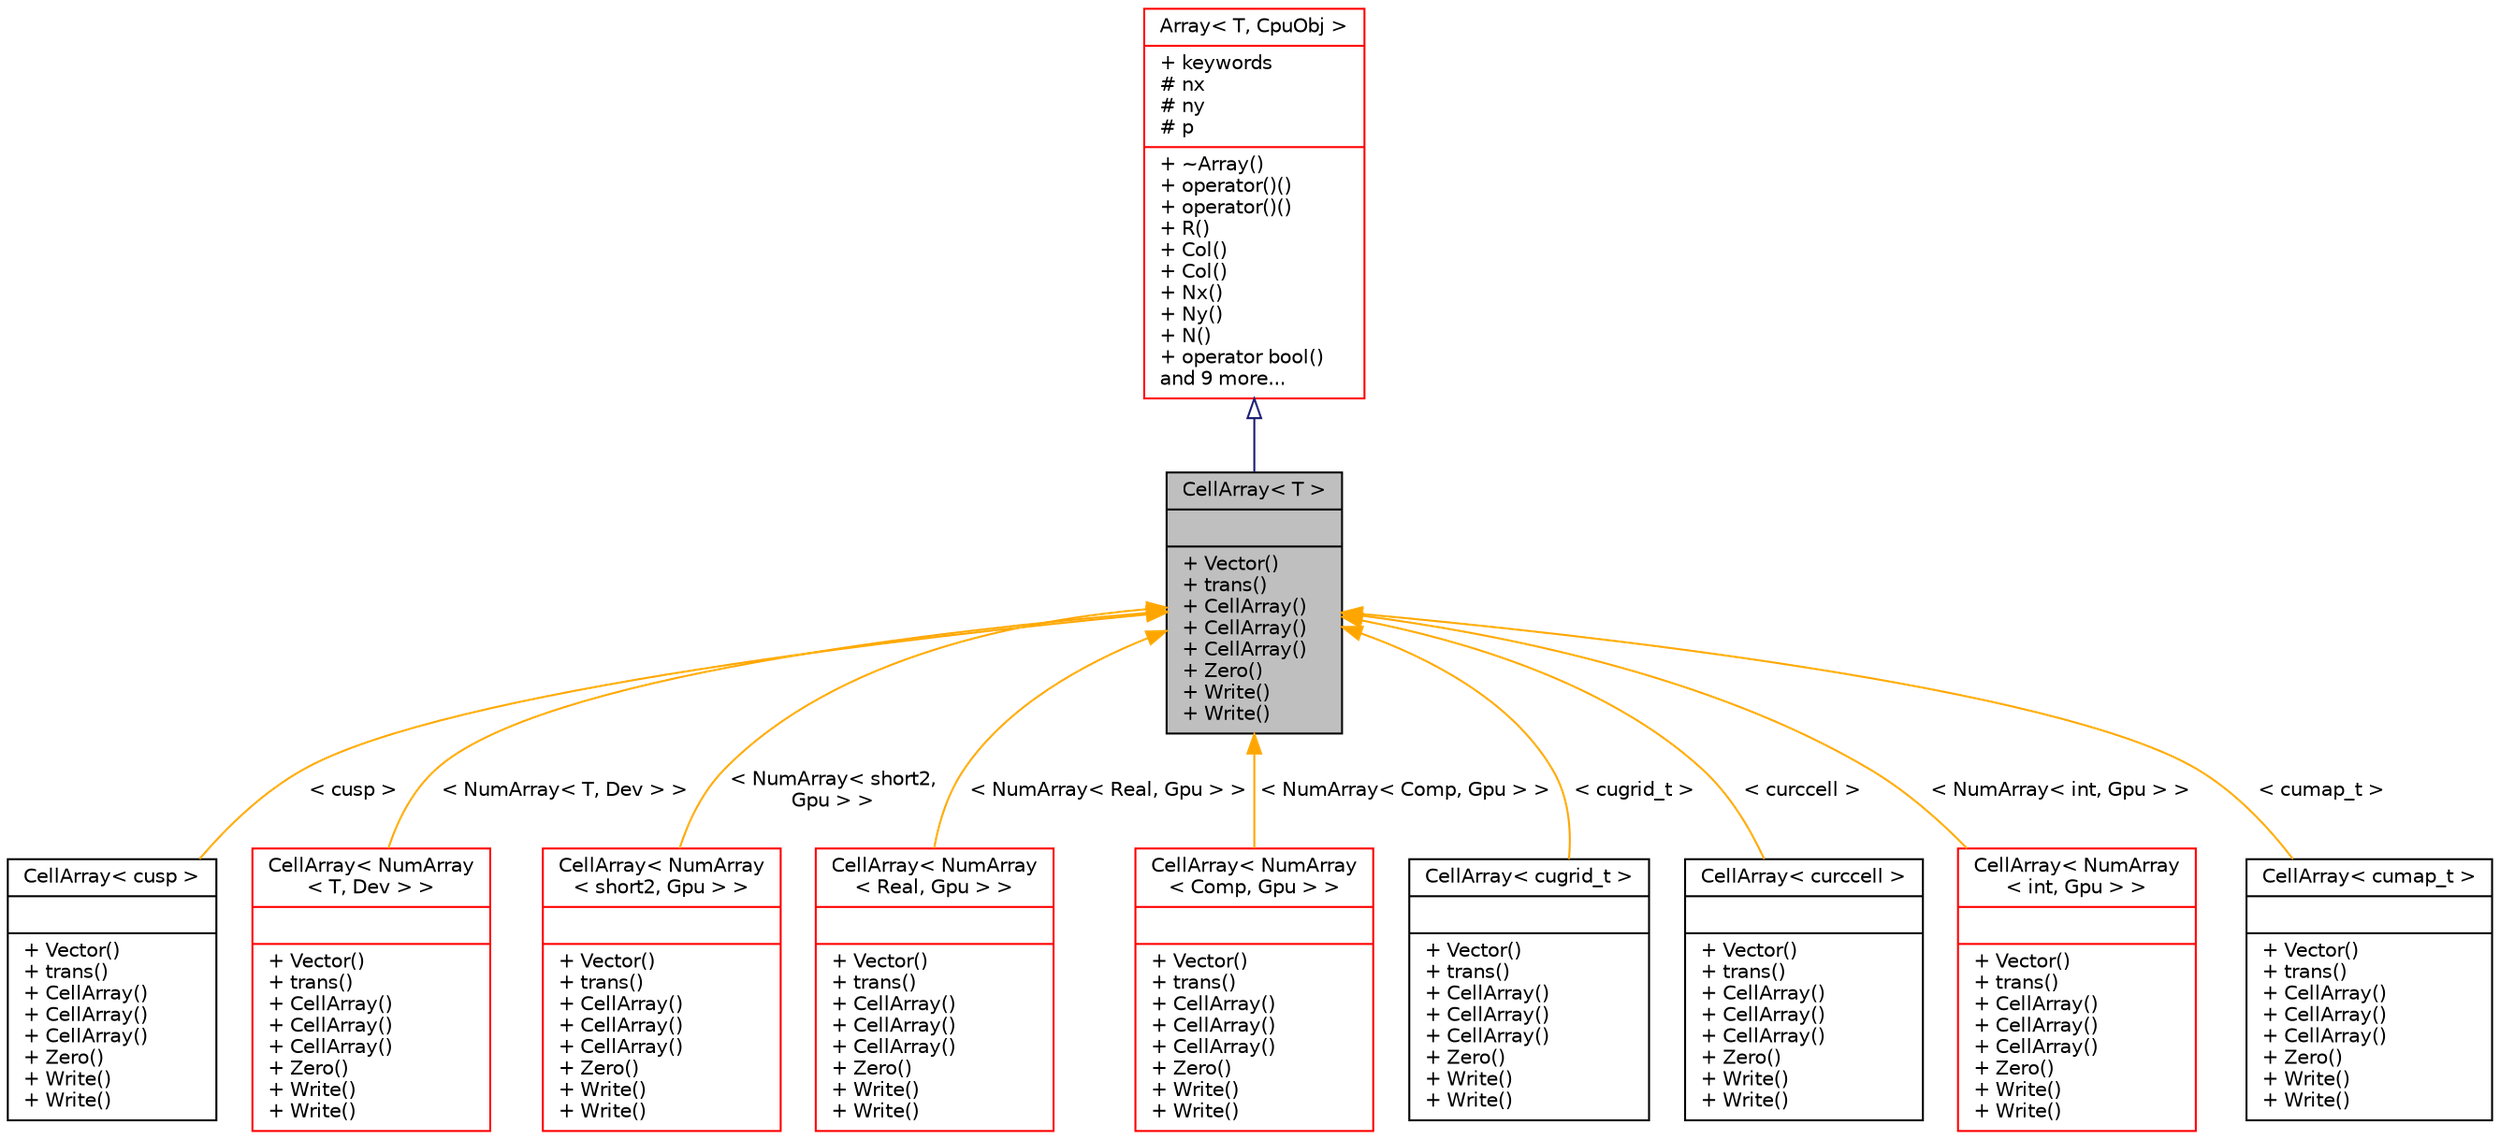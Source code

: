 digraph "CellArray&lt; T &gt;"
{
 // INTERACTIVE_SVG=YES
  bgcolor="transparent";
  edge [fontname="Helvetica",fontsize="10",labelfontname="Helvetica",labelfontsize="10"];
  node [fontname="Helvetica",fontsize="10",shape=record];
  Node0 [label="{CellArray\< T \>\n||+ Vector()\l+ trans()\l+ CellArray()\l+ CellArray()\l+ CellArray()\l+ Zero()\l+ Write()\l+ Write()\l}",height=0.2,width=0.4,color="black", fillcolor="grey75", style="filled", fontcolor="black"];
  Node1 -> Node0 [dir="back",color="midnightblue",fontsize="10",style="solid",arrowtail="onormal",fontname="Helvetica"];
  Node1 [label="{Array\< T, CpuObj \>\n|+ keywords\l# nx\l# ny\l# p\l|+ ~Array()\l+ operator()()\l+ operator()()\l+ R()\l+ Col()\l+ Col()\l+ Nx()\l+ Ny()\l+ N()\l+ operator bool()\land 9 more...\l}",height=0.2,width=0.4,color="red",URL="$d5/d21/class_array.html"];
  Node0 -> Node5 [dir="back",color="orange",fontsize="10",style="solid",label=" \< cusp \>" ,fontname="Helvetica"];
  Node5 [label="{CellArray\< cusp \>\n||+ Vector()\l+ trans()\l+ CellArray()\l+ CellArray()\l+ CellArray()\l+ Zero()\l+ Write()\l+ Write()\l}",height=0.2,width=0.4,color="black",URL="$d1/d12/class_cell_array.html"];
  Node0 -> Node6 [dir="back",color="orange",fontsize="10",style="solid",label=" \< NumArray\< T, Dev \> \>" ,fontname="Helvetica"];
  Node6 [label="{CellArray\< NumArray\l\< T, Dev \> \>\n||+ Vector()\l+ trans()\l+ CellArray()\l+ CellArray()\l+ CellArray()\l+ Zero()\l+ Write()\l+ Write()\l}",height=0.2,width=0.4,color="red",URL="$d1/d12/class_cell_array.html"];
  Node0 -> Node12 [dir="back",color="orange",fontsize="10",style="solid",label=" \< NumArray\< short2,\l Gpu \> \>" ,fontname="Helvetica"];
  Node12 [label="{CellArray\< NumArray\l\< short2, Gpu \> \>\n||+ Vector()\l+ trans()\l+ CellArray()\l+ CellArray()\l+ CellArray()\l+ Zero()\l+ Write()\l+ Write()\l}",height=0.2,width=0.4,color="red",URL="$d1/d12/class_cell_array.html"];
  Node0 -> Node13 [dir="back",color="orange",fontsize="10",style="solid",label=" \< NumArray\< Real, Gpu \> \>" ,fontname="Helvetica"];
  Node13 [label="{CellArray\< NumArray\l\< Real, Gpu \> \>\n||+ Vector()\l+ trans()\l+ CellArray()\l+ CellArray()\l+ CellArray()\l+ Zero()\l+ Write()\l+ Write()\l}",height=0.2,width=0.4,color="red",URL="$d1/d12/class_cell_array.html"];
  Node0 -> Node14 [dir="back",color="orange",fontsize="10",style="solid",label=" \< NumArray\< Comp, Gpu \> \>" ,fontname="Helvetica"];
  Node14 [label="{CellArray\< NumArray\l\< Comp, Gpu \> \>\n||+ Vector()\l+ trans()\l+ CellArray()\l+ CellArray()\l+ CellArray()\l+ Zero()\l+ Write()\l+ Write()\l}",height=0.2,width=0.4,color="red",URL="$d1/d12/class_cell_array.html"];
  Node0 -> Node15 [dir="back",color="orange",fontsize="10",style="solid",label=" \< cugrid_t \>" ,fontname="Helvetica"];
  Node15 [label="{CellArray\< cugrid_t \>\n||+ Vector()\l+ trans()\l+ CellArray()\l+ CellArray()\l+ CellArray()\l+ Zero()\l+ Write()\l+ Write()\l}",height=0.2,width=0.4,color="black",URL="$d1/d12/class_cell_array.html"];
  Node0 -> Node16 [dir="back",color="orange",fontsize="10",style="solid",label=" \< curccell \>" ,fontname="Helvetica"];
  Node16 [label="{CellArray\< curccell \>\n||+ Vector()\l+ trans()\l+ CellArray()\l+ CellArray()\l+ CellArray()\l+ Zero()\l+ Write()\l+ Write()\l}",height=0.2,width=0.4,color="black",URL="$d1/d12/class_cell_array.html"];
  Node0 -> Node17 [dir="back",color="orange",fontsize="10",style="solid",label=" \< NumArray\< int, Gpu \> \>" ,fontname="Helvetica"];
  Node17 [label="{CellArray\< NumArray\l\< int, Gpu \> \>\n||+ Vector()\l+ trans()\l+ CellArray()\l+ CellArray()\l+ CellArray()\l+ Zero()\l+ Write()\l+ Write()\l}",height=0.2,width=0.4,color="red",URL="$d1/d12/class_cell_array.html"];
  Node0 -> Node18 [dir="back",color="orange",fontsize="10",style="solid",label=" \< cumap_t \>" ,fontname="Helvetica"];
  Node18 [label="{CellArray\< cumap_t \>\n||+ Vector()\l+ trans()\l+ CellArray()\l+ CellArray()\l+ CellArray()\l+ Zero()\l+ Write()\l+ Write()\l}",height=0.2,width=0.4,color="black",URL="$d1/d12/class_cell_array.html"];
}
